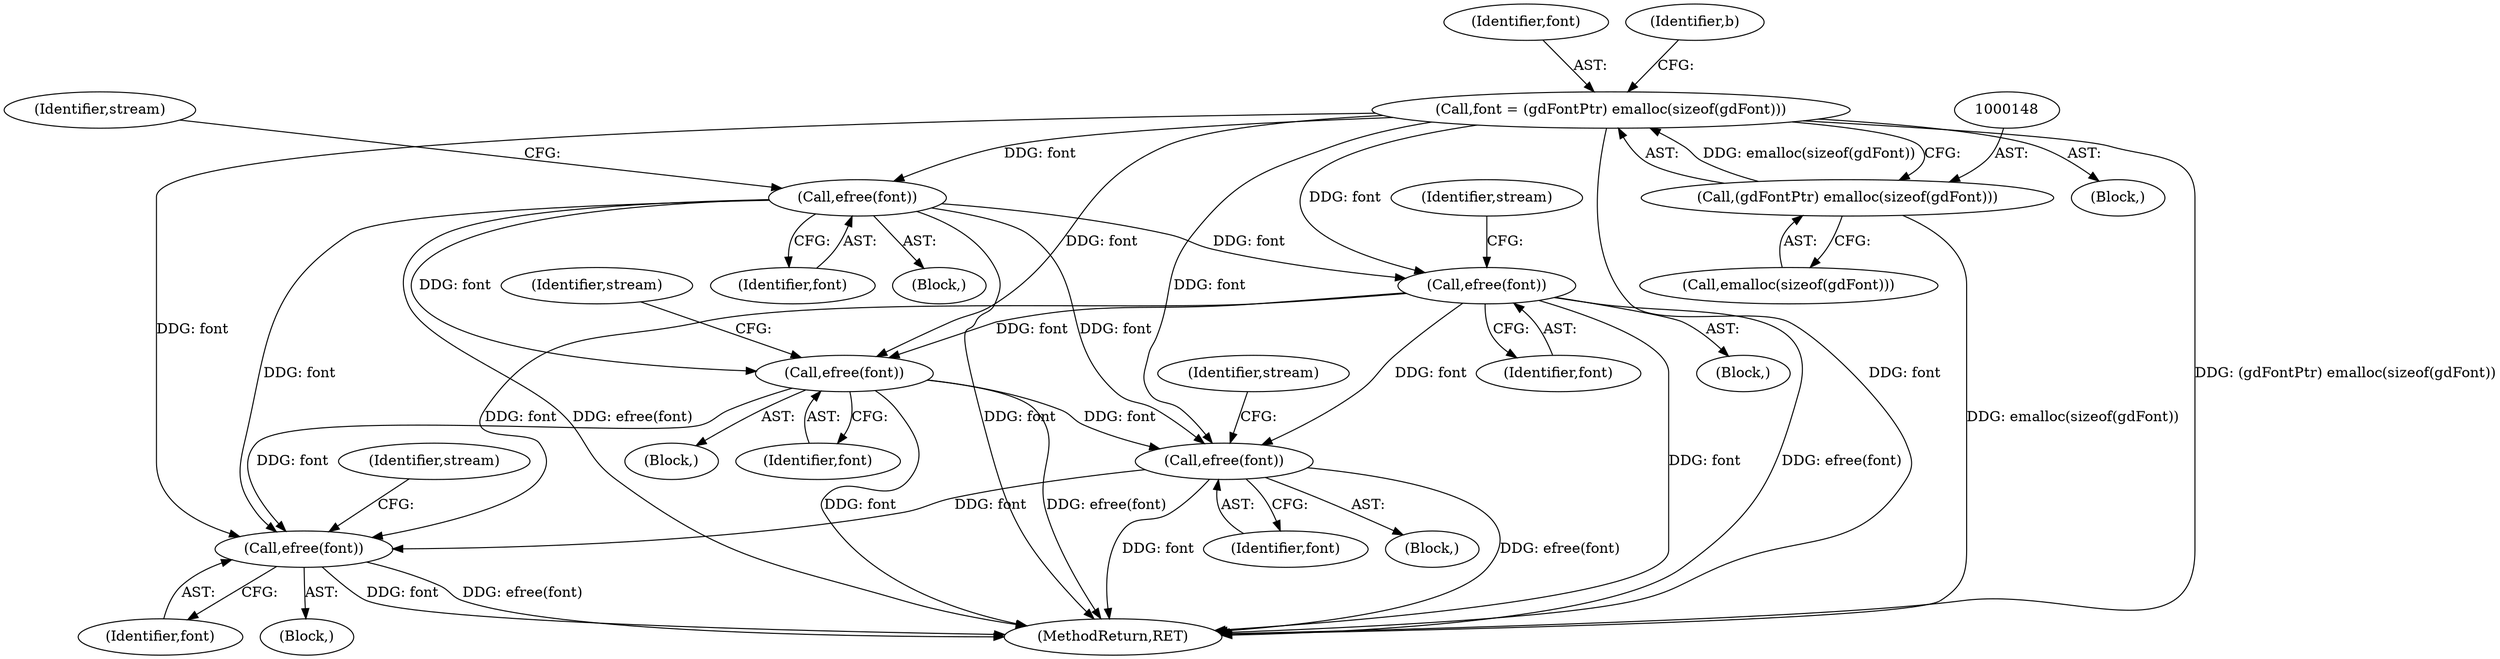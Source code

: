 digraph "0_php_4435b9142ff9813845d5c97ab29a5d637bedb257_1@API" {
"1000292" [label="(Call,efree(font))"];
"1000181" [label="(Call,efree(font))"];
"1000145" [label="(Call,font = (gdFontPtr) emalloc(sizeof(gdFont)))"];
"1000147" [label="(Call,(gdFontPtr) emalloc(sizeof(gdFont)))"];
"1000274" [label="(Call,efree(font))"];
"1000302" [label="(Call,efree(font))"];
"1000346" [label="(Call,efree(font))"];
"1000185" [label="(Identifier,stream)"];
"1000274" [label="(Call,efree(font))"];
"1000104" [label="(Block,)"];
"1000295" [label="(Identifier,stream)"];
"1000273" [label="(Block,)"];
"1000302" [label="(Call,efree(font))"];
"1000146" [label="(Identifier,font)"];
"1000303" [label="(Identifier,font)"];
"1000277" [label="(Identifier,stream)"];
"1000291" [label="(Block,)"];
"1000292" [label="(Call,efree(font))"];
"1000275" [label="(Identifier,font)"];
"1000181" [label="(Call,efree(font))"];
"1000149" [label="(Call,emalloc(sizeof(gdFont)))"];
"1000350" [label="(Identifier,stream)"];
"1000305" [label="(Identifier,stream)"];
"1000182" [label="(Identifier,font)"];
"1000341" [label="(Block,)"];
"1000346" [label="(Call,efree(font))"];
"1000301" [label="(Block,)"];
"1000153" [label="(Identifier,b)"];
"1000147" [label="(Call,(gdFontPtr) emalloc(sizeof(gdFont)))"];
"1000347" [label="(Identifier,font)"];
"1000145" [label="(Call,font = (gdFontPtr) emalloc(sizeof(gdFont)))"];
"1000180" [label="(Block,)"];
"1000361" [label="(MethodReturn,RET)"];
"1000293" [label="(Identifier,font)"];
"1000292" -> "1000291"  [label="AST: "];
"1000292" -> "1000293"  [label="CFG: "];
"1000293" -> "1000292"  [label="AST: "];
"1000295" -> "1000292"  [label="CFG: "];
"1000292" -> "1000361"  [label="DDG: efree(font)"];
"1000292" -> "1000361"  [label="DDG: font"];
"1000181" -> "1000292"  [label="DDG: font"];
"1000274" -> "1000292"  [label="DDG: font"];
"1000145" -> "1000292"  [label="DDG: font"];
"1000292" -> "1000302"  [label="DDG: font"];
"1000292" -> "1000346"  [label="DDG: font"];
"1000181" -> "1000180"  [label="AST: "];
"1000181" -> "1000182"  [label="CFG: "];
"1000182" -> "1000181"  [label="AST: "];
"1000185" -> "1000181"  [label="CFG: "];
"1000181" -> "1000361"  [label="DDG: efree(font)"];
"1000181" -> "1000361"  [label="DDG: font"];
"1000145" -> "1000181"  [label="DDG: font"];
"1000181" -> "1000274"  [label="DDG: font"];
"1000181" -> "1000302"  [label="DDG: font"];
"1000181" -> "1000346"  [label="DDG: font"];
"1000145" -> "1000104"  [label="AST: "];
"1000145" -> "1000147"  [label="CFG: "];
"1000146" -> "1000145"  [label="AST: "];
"1000147" -> "1000145"  [label="AST: "];
"1000153" -> "1000145"  [label="CFG: "];
"1000145" -> "1000361"  [label="DDG: font"];
"1000145" -> "1000361"  [label="DDG: (gdFontPtr) emalloc(sizeof(gdFont))"];
"1000147" -> "1000145"  [label="DDG: emalloc(sizeof(gdFont))"];
"1000145" -> "1000274"  [label="DDG: font"];
"1000145" -> "1000302"  [label="DDG: font"];
"1000145" -> "1000346"  [label="DDG: font"];
"1000147" -> "1000149"  [label="CFG: "];
"1000148" -> "1000147"  [label="AST: "];
"1000149" -> "1000147"  [label="AST: "];
"1000147" -> "1000361"  [label="DDG: emalloc(sizeof(gdFont))"];
"1000274" -> "1000273"  [label="AST: "];
"1000274" -> "1000275"  [label="CFG: "];
"1000275" -> "1000274"  [label="AST: "];
"1000277" -> "1000274"  [label="CFG: "];
"1000274" -> "1000361"  [label="DDG: font"];
"1000274" -> "1000361"  [label="DDG: efree(font)"];
"1000274" -> "1000302"  [label="DDG: font"];
"1000274" -> "1000346"  [label="DDG: font"];
"1000302" -> "1000301"  [label="AST: "];
"1000302" -> "1000303"  [label="CFG: "];
"1000303" -> "1000302"  [label="AST: "];
"1000305" -> "1000302"  [label="CFG: "];
"1000302" -> "1000361"  [label="DDG: font"];
"1000302" -> "1000361"  [label="DDG: efree(font)"];
"1000302" -> "1000346"  [label="DDG: font"];
"1000346" -> "1000341"  [label="AST: "];
"1000346" -> "1000347"  [label="CFG: "];
"1000347" -> "1000346"  [label="AST: "];
"1000350" -> "1000346"  [label="CFG: "];
"1000346" -> "1000361"  [label="DDG: font"];
"1000346" -> "1000361"  [label="DDG: efree(font)"];
}
